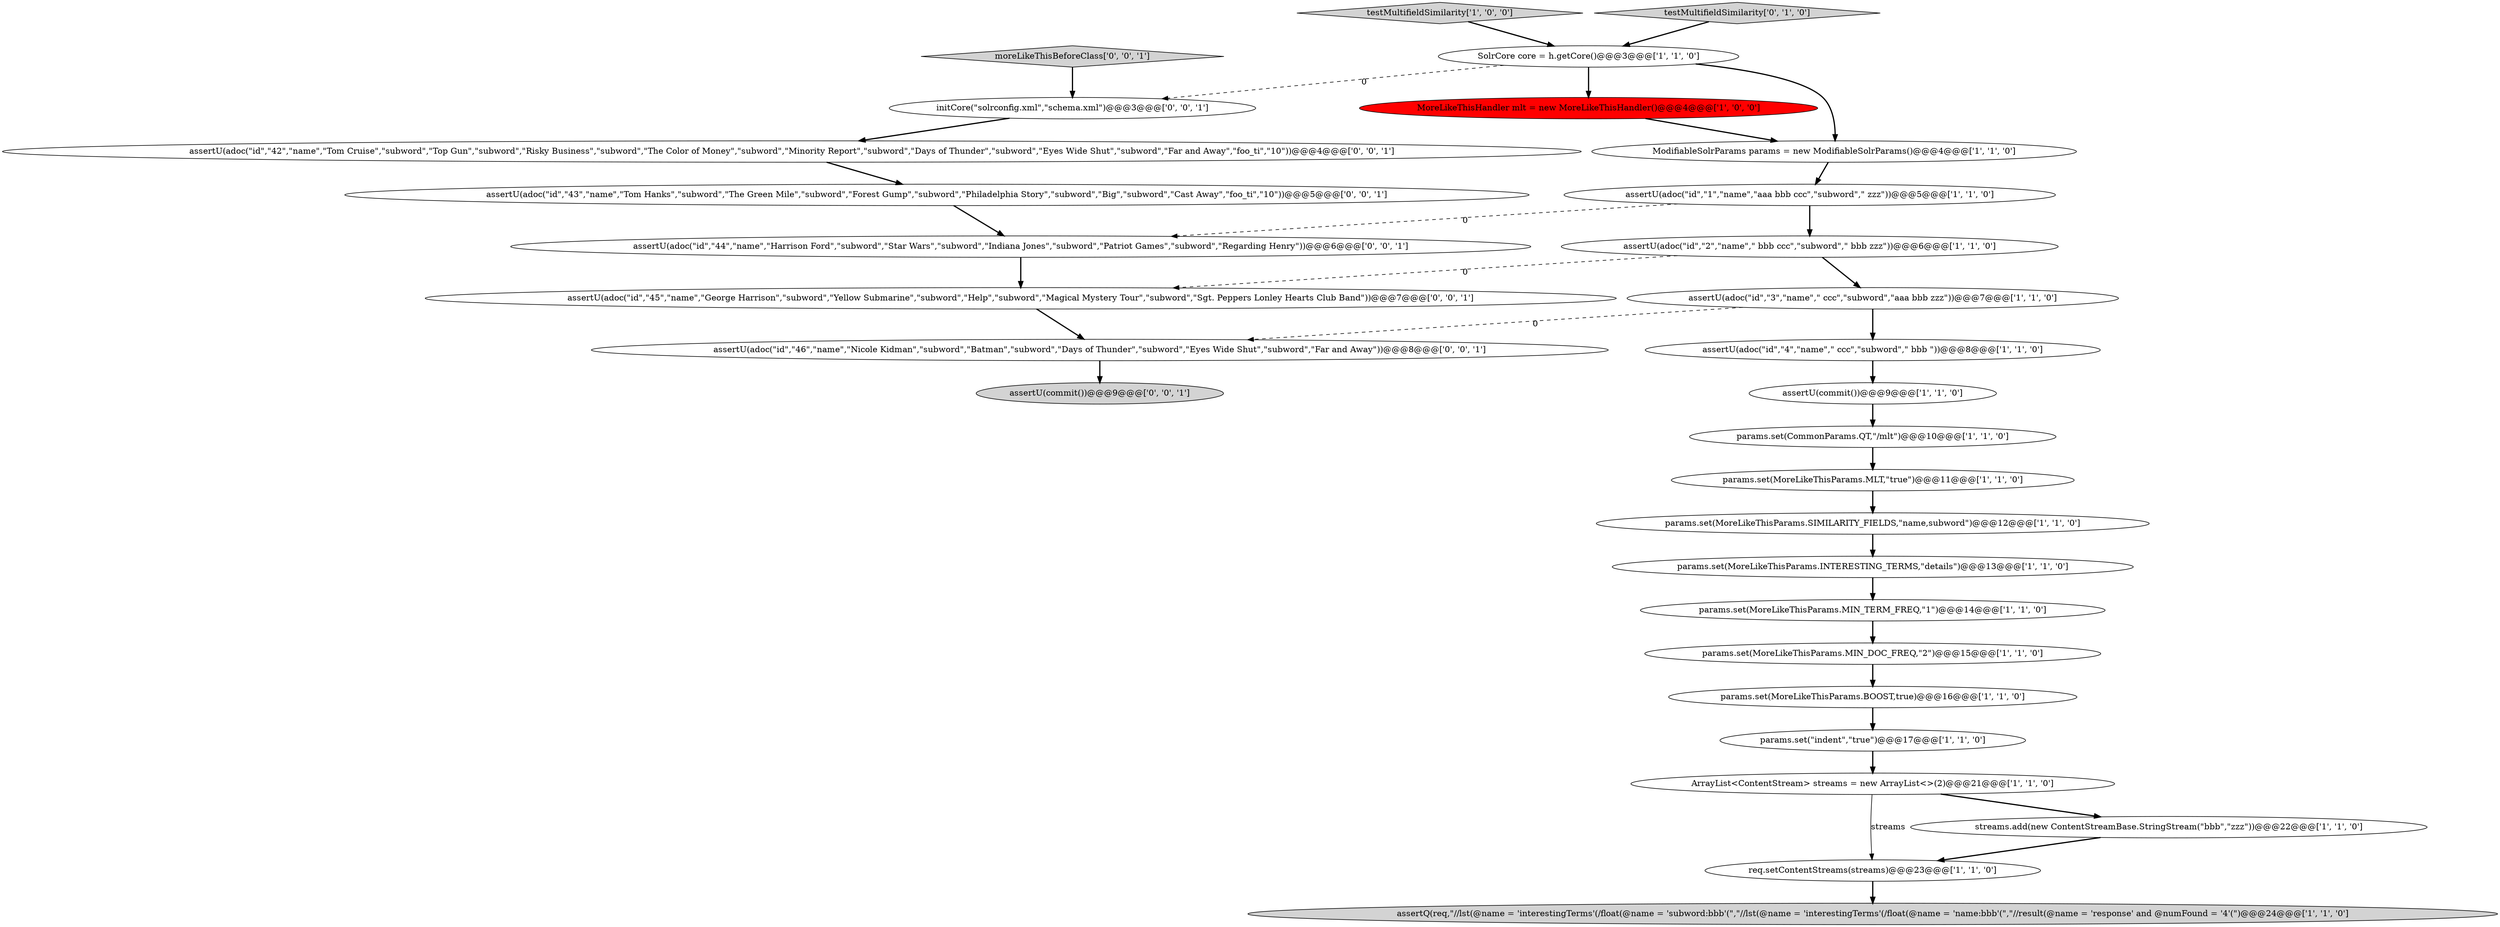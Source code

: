 digraph {
13 [style = filled, label = "params.set(MoreLikeThisParams.SIMILARITY_FIELDS,\"name,subword\")@@@12@@@['1', '1', '0']", fillcolor = white, shape = ellipse image = "AAA0AAABBB1BBB"];
10 [style = filled, label = "params.set(MoreLikeThisParams.BOOST,true)@@@16@@@['1', '1', '0']", fillcolor = white, shape = ellipse image = "AAA0AAABBB1BBB"];
24 [style = filled, label = "assertU(commit())@@@9@@@['0', '0', '1']", fillcolor = lightgray, shape = ellipse image = "AAA0AAABBB3BBB"];
9 [style = filled, label = "params.set(MoreLikeThisParams.MLT,\"true\")@@@11@@@['1', '1', '0']", fillcolor = white, shape = ellipse image = "AAA0AAABBB1BBB"];
18 [style = filled, label = "assertU(adoc(\"id\",\"1\",\"name\",\"aaa bbb ccc\",\"subword\",\" zzz\"))@@@5@@@['1', '1', '0']", fillcolor = white, shape = ellipse image = "AAA0AAABBB1BBB"];
14 [style = filled, label = "assertU(commit())@@@9@@@['1', '1', '0']", fillcolor = white, shape = ellipse image = "AAA0AAABBB1BBB"];
15 [style = filled, label = "params.set(\"indent\",\"true\")@@@17@@@['1', '1', '0']", fillcolor = white, shape = ellipse image = "AAA0AAABBB1BBB"];
2 [style = filled, label = "params.set(MoreLikeThisParams.MIN_TERM_FREQ,\"1\")@@@14@@@['1', '1', '0']", fillcolor = white, shape = ellipse image = "AAA0AAABBB1BBB"];
11 [style = filled, label = "req.setContentStreams(streams)@@@23@@@['1', '1', '0']", fillcolor = white, shape = ellipse image = "AAA0AAABBB1BBB"];
22 [style = filled, label = "moreLikeThisBeforeClass['0', '0', '1']", fillcolor = lightgray, shape = diamond image = "AAA0AAABBB3BBB"];
12 [style = filled, label = "MoreLikeThisHandler mlt = new MoreLikeThisHandler()@@@4@@@['1', '0', '0']", fillcolor = red, shape = ellipse image = "AAA1AAABBB1BBB"];
16 [style = filled, label = "ArrayList<ContentStream> streams = new ArrayList<>(2)@@@21@@@['1', '1', '0']", fillcolor = white, shape = ellipse image = "AAA0AAABBB1BBB"];
29 [style = filled, label = "assertU(adoc(\"id\",\"43\",\"name\",\"Tom Hanks\",\"subword\",\"The Green Mile\",\"subword\",\"Forest Gump\",\"subword\",\"Philadelphia Story\",\"subword\",\"Big\",\"subword\",\"Cast Away\",\"foo_ti\",\"10\"))@@@5@@@['0', '0', '1']", fillcolor = white, shape = ellipse image = "AAA0AAABBB3BBB"];
26 [style = filled, label = "assertU(adoc(\"id\",\"42\",\"name\",\"Tom Cruise\",\"subword\",\"Top Gun\",\"subword\",\"Risky Business\",\"subword\",\"The Color of Money\",\"subword\",\"Minority Report\",\"subword\",\"Days of Thunder\",\"subword\",\"Eyes Wide Shut\",\"subword\",\"Far and Away\",\"foo_ti\",\"10\"))@@@4@@@['0', '0', '1']", fillcolor = white, shape = ellipse image = "AAA0AAABBB3BBB"];
5 [style = filled, label = "assertU(adoc(\"id\",\"3\",\"name\",\" ccc\",\"subword\",\"aaa bbb zzz\"))@@@7@@@['1', '1', '0']", fillcolor = white, shape = ellipse image = "AAA0AAABBB1BBB"];
4 [style = filled, label = "assertQ(req,\"//lst(@name = 'interestingTerms'(/float(@name = 'subword:bbb'(\",\"//lst(@name = 'interestingTerms'(/float(@name = 'name:bbb'(\",\"//result(@name = 'response' and @numFound = '4'(\")@@@24@@@['1', '1', '0']", fillcolor = lightgray, shape = ellipse image = "AAA0AAABBB1BBB"];
0 [style = filled, label = "ModifiableSolrParams params = new ModifiableSolrParams()@@@4@@@['1', '1', '0']", fillcolor = white, shape = ellipse image = "AAA0AAABBB1BBB"];
3 [style = filled, label = "SolrCore core = h.getCore()@@@3@@@['1', '1', '0']", fillcolor = white, shape = ellipse image = "AAA0AAABBB1BBB"];
17 [style = filled, label = "streams.add(new ContentStreamBase.StringStream(\"bbb\",\"zzz\"))@@@22@@@['1', '1', '0']", fillcolor = white, shape = ellipse image = "AAA0AAABBB1BBB"];
27 [style = filled, label = "assertU(adoc(\"id\",\"45\",\"name\",\"George Harrison\",\"subword\",\"Yellow Submarine\",\"subword\",\"Help\",\"subword\",\"Magical Mystery Tour\",\"subword\",\"Sgt. Peppers Lonley Hearts Club Band\"))@@@7@@@['0', '0', '1']", fillcolor = white, shape = ellipse image = "AAA0AAABBB3BBB"];
20 [style = filled, label = "params.set(MoreLikeThisParams.MIN_DOC_FREQ,\"2\")@@@15@@@['1', '1', '0']", fillcolor = white, shape = ellipse image = "AAA0AAABBB1BBB"];
1 [style = filled, label = "testMultifieldSimilarity['1', '0', '0']", fillcolor = lightgray, shape = diamond image = "AAA0AAABBB1BBB"];
28 [style = filled, label = "assertU(adoc(\"id\",\"46\",\"name\",\"Nicole Kidman\",\"subword\",\"Batman\",\"subword\",\"Days of Thunder\",\"subword\",\"Eyes Wide Shut\",\"subword\",\"Far and Away\"))@@@8@@@['0', '0', '1']", fillcolor = white, shape = ellipse image = "AAA0AAABBB3BBB"];
6 [style = filled, label = "assertU(adoc(\"id\",\"2\",\"name\",\" bbb ccc\",\"subword\",\" bbb zzz\"))@@@6@@@['1', '1', '0']", fillcolor = white, shape = ellipse image = "AAA0AAABBB1BBB"];
21 [style = filled, label = "testMultifieldSimilarity['0', '1', '0']", fillcolor = lightgray, shape = diamond image = "AAA0AAABBB2BBB"];
25 [style = filled, label = "initCore(\"solrconfig.xml\",\"schema.xml\")@@@3@@@['0', '0', '1']", fillcolor = white, shape = ellipse image = "AAA0AAABBB3BBB"];
23 [style = filled, label = "assertU(adoc(\"id\",\"44\",\"name\",\"Harrison Ford\",\"subword\",\"Star Wars\",\"subword\",\"Indiana Jones\",\"subword\",\"Patriot Games\",\"subword\",\"Regarding Henry\"))@@@6@@@['0', '0', '1']", fillcolor = white, shape = ellipse image = "AAA0AAABBB3BBB"];
19 [style = filled, label = "params.set(CommonParams.QT,\"/mlt\")@@@10@@@['1', '1', '0']", fillcolor = white, shape = ellipse image = "AAA0AAABBB1BBB"];
7 [style = filled, label = "assertU(adoc(\"id\",\"4\",\"name\",\" ccc\",\"subword\",\" bbb \"))@@@8@@@['1', '1', '0']", fillcolor = white, shape = ellipse image = "AAA0AAABBB1BBB"];
8 [style = filled, label = "params.set(MoreLikeThisParams.INTERESTING_TERMS,\"details\")@@@13@@@['1', '1', '0']", fillcolor = white, shape = ellipse image = "AAA0AAABBB1BBB"];
22->25 [style = bold, label=""];
2->20 [style = bold, label=""];
10->15 [style = bold, label=""];
23->27 [style = bold, label=""];
26->29 [style = bold, label=""];
27->28 [style = bold, label=""];
11->4 [style = bold, label=""];
1->3 [style = bold, label=""];
14->19 [style = bold, label=""];
16->17 [style = bold, label=""];
3->12 [style = bold, label=""];
29->23 [style = bold, label=""];
15->16 [style = bold, label=""];
12->0 [style = bold, label=""];
3->0 [style = bold, label=""];
20->10 [style = bold, label=""];
7->14 [style = bold, label=""];
6->5 [style = bold, label=""];
5->28 [style = dashed, label="0"];
8->2 [style = bold, label=""];
19->9 [style = bold, label=""];
18->6 [style = bold, label=""];
6->27 [style = dashed, label="0"];
16->11 [style = solid, label="streams"];
18->23 [style = dashed, label="0"];
25->26 [style = bold, label=""];
28->24 [style = bold, label=""];
5->7 [style = bold, label=""];
0->18 [style = bold, label=""];
13->8 [style = bold, label=""];
21->3 [style = bold, label=""];
9->13 [style = bold, label=""];
17->11 [style = bold, label=""];
3->25 [style = dashed, label="0"];
}
